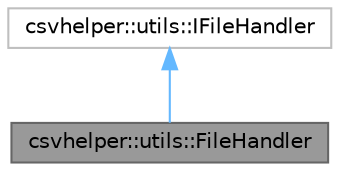 digraph "csvhelper::utils::FileHandler"
{
 // LATEX_PDF_SIZE
  bgcolor="transparent";
  edge [fontname=Helvetica,fontsize=10,labelfontname=Helvetica,labelfontsize=10];
  node [fontname=Helvetica,fontsize=10,shape=box,height=0.2,width=0.4];
  Node1 [id="Node000001",label="csvhelper::utils::FileHandler",height=0.2,width=0.4,color="gray40", fillcolor="grey60", style="filled", fontcolor="black",tooltip=" "];
  Node2 -> Node1 [id="edge1_Node000001_Node000002",dir="back",color="steelblue1",style="solid",tooltip=" "];
  Node2 [id="Node000002",label="csvhelper::utils::IFileHandler",height=0.2,width=0.4,color="grey75", fillcolor="white", style="filled",URL="$classcsvhelper_1_1utils_1_1_i_file_handler.html",tooltip=" "];
}
